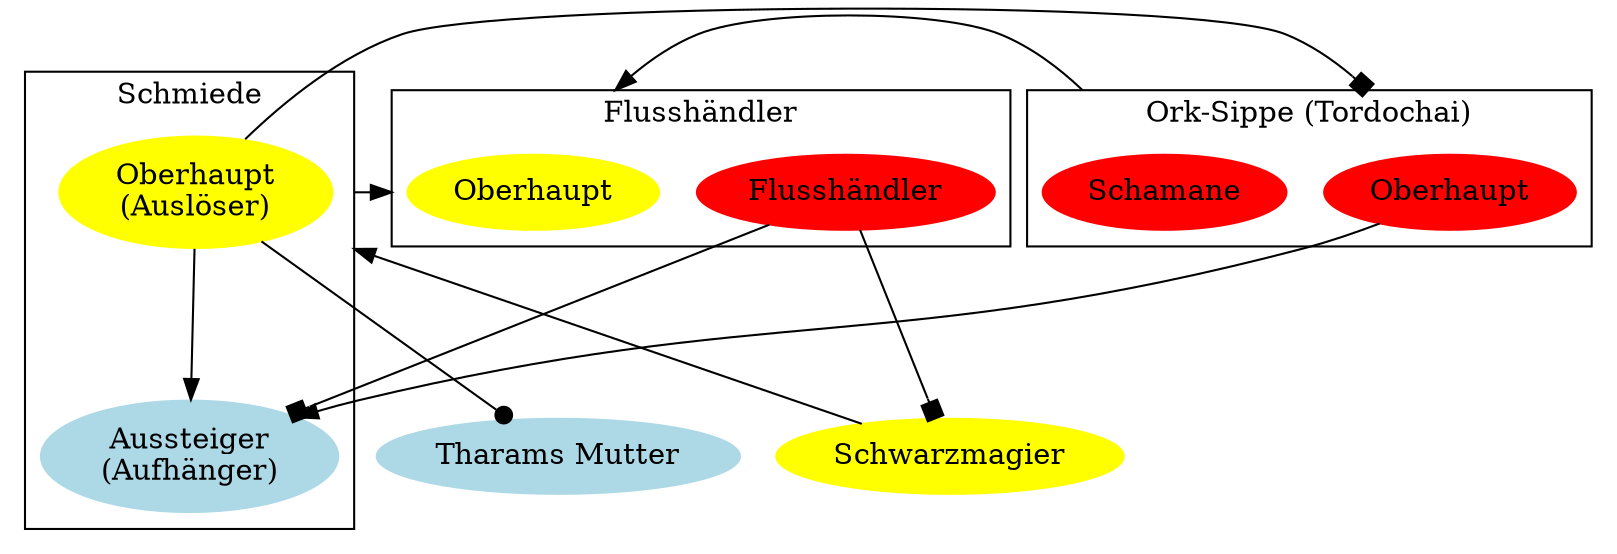digraph beispielweb{

  compound=true

  node [style=filled]

  subgraph cluster0{
    label="Schmiede"
    SchmiedOberhaupt [label="Oberhaupt\n(Auslöser)",color=yellow]
    SchmiedAussteiger [label="Aussteiger\n(Aufhänger)",color=lightblue]
  }

  subgraph cluster1{
    label="Flusshändler"
    HaendlerOberhaupt [label="Oberhaupt",color=yellow]
    HaendlerKumpel [label="Flusshändler",color=red]
  }

  subgraph cluster2{
    label="Ork-Sippe (Tordochai)"
    OrkSchamane [label="Schamane",color=red]
    OrkOberhaupt [label="Oberhaupt",color=red]
  }

  Magier [label="Schwarzmagier",color=yellow]
  Mutter [label="Tharams Mutter",color=lightblue]


  // Gruppe--Gruppe
  edge [minlen=2.5]
  SchmiedOberhaupt -> HaendlerOberhaupt [ltail=cluster0,lhead=cluster1,arrowhead=normal,arrowtail=normal]
  OrkSchamane -> HaendlerOberhaupt [ltail=cluster2,lhead=cluster1,arrowhead=normal,arrowtail=normal]
  

  // Person--Gruppe
  edge [minlen=2.5]
  SchmiedOberhaupt -> OrkOberhaupt [lhead=cluster2,arrowhead=box,arrowtail=dot]
  Magier -> SchmiedOberhaupt [lhead=cluster0,arrowhead=normal]


  // Person--Person
  edge [minlen=2]
  SchmiedOberhaupt -> SchmiedAussteiger [arrowhead=normal,arrowtail=normal]
  SchmiedOberhaupt -> Mutter [arrowhead=dot,arrowtail=dot]
  OrkOberhaupt -> SchmiedAussteiger [arrowhead=normal]
  HaendlerKumpel -> SchmiedAussteiger [arrowhead=box,arrowtail=dot]
  HaendlerKumpel -> Magier [arrowhead=box,arrowtail=dot]

}
